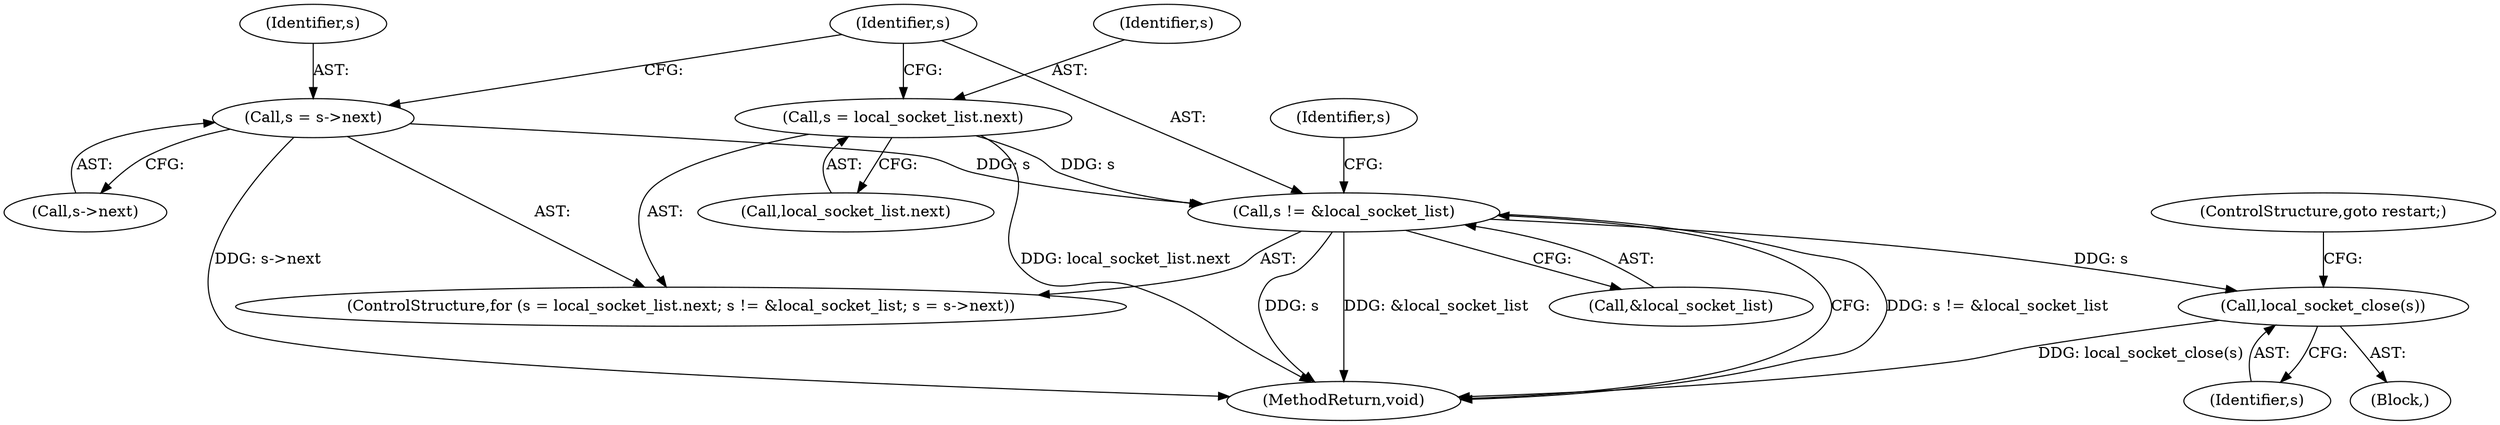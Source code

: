 digraph "0_Android_268068f25673242d1d5130d96202d3288c91b700@API" {
"1000118" [label="(Call,s != &local_socket_list)"];
"1000113" [label="(Call,s = local_socket_list.next)"];
"1000122" [label="(Call,s = s->next)"];
"1000147" [label="(Call,local_socket_close(s))"];
"1000150" [label="(MethodReturn,void)"];
"1000120" [label="(Call,&local_socket_list)"];
"1000113" [label="(Call,s = local_socket_list.next)"];
"1000124" [label="(Call,s->next)"];
"1000115" [label="(Call,local_socket_list.next)"];
"1000118" [label="(Call,s != &local_socket_list)"];
"1000149" [label="(ControlStructure,goto restart;)"];
"1000132" [label="(Identifier,s)"];
"1000119" [label="(Identifier,s)"];
"1000112" [label="(ControlStructure,for (s = local_socket_list.next; s != &local_socket_list; s = s->next))"];
"1000147" [label="(Call,local_socket_close(s))"];
"1000146" [label="(Block,)"];
"1000148" [label="(Identifier,s)"];
"1000123" [label="(Identifier,s)"];
"1000114" [label="(Identifier,s)"];
"1000122" [label="(Call,s = s->next)"];
"1000118" -> "1000112"  [label="AST: "];
"1000118" -> "1000120"  [label="CFG: "];
"1000119" -> "1000118"  [label="AST: "];
"1000120" -> "1000118"  [label="AST: "];
"1000132" -> "1000118"  [label="CFG: "];
"1000150" -> "1000118"  [label="CFG: "];
"1000118" -> "1000150"  [label="DDG: s != &local_socket_list"];
"1000118" -> "1000150"  [label="DDG: s"];
"1000118" -> "1000150"  [label="DDG: &local_socket_list"];
"1000113" -> "1000118"  [label="DDG: s"];
"1000122" -> "1000118"  [label="DDG: s"];
"1000118" -> "1000147"  [label="DDG: s"];
"1000113" -> "1000112"  [label="AST: "];
"1000113" -> "1000115"  [label="CFG: "];
"1000114" -> "1000113"  [label="AST: "];
"1000115" -> "1000113"  [label="AST: "];
"1000119" -> "1000113"  [label="CFG: "];
"1000113" -> "1000150"  [label="DDG: local_socket_list.next"];
"1000122" -> "1000112"  [label="AST: "];
"1000122" -> "1000124"  [label="CFG: "];
"1000123" -> "1000122"  [label="AST: "];
"1000124" -> "1000122"  [label="AST: "];
"1000119" -> "1000122"  [label="CFG: "];
"1000122" -> "1000150"  [label="DDG: s->next"];
"1000147" -> "1000146"  [label="AST: "];
"1000147" -> "1000148"  [label="CFG: "];
"1000148" -> "1000147"  [label="AST: "];
"1000149" -> "1000147"  [label="CFG: "];
"1000147" -> "1000150"  [label="DDG: local_socket_close(s)"];
}
